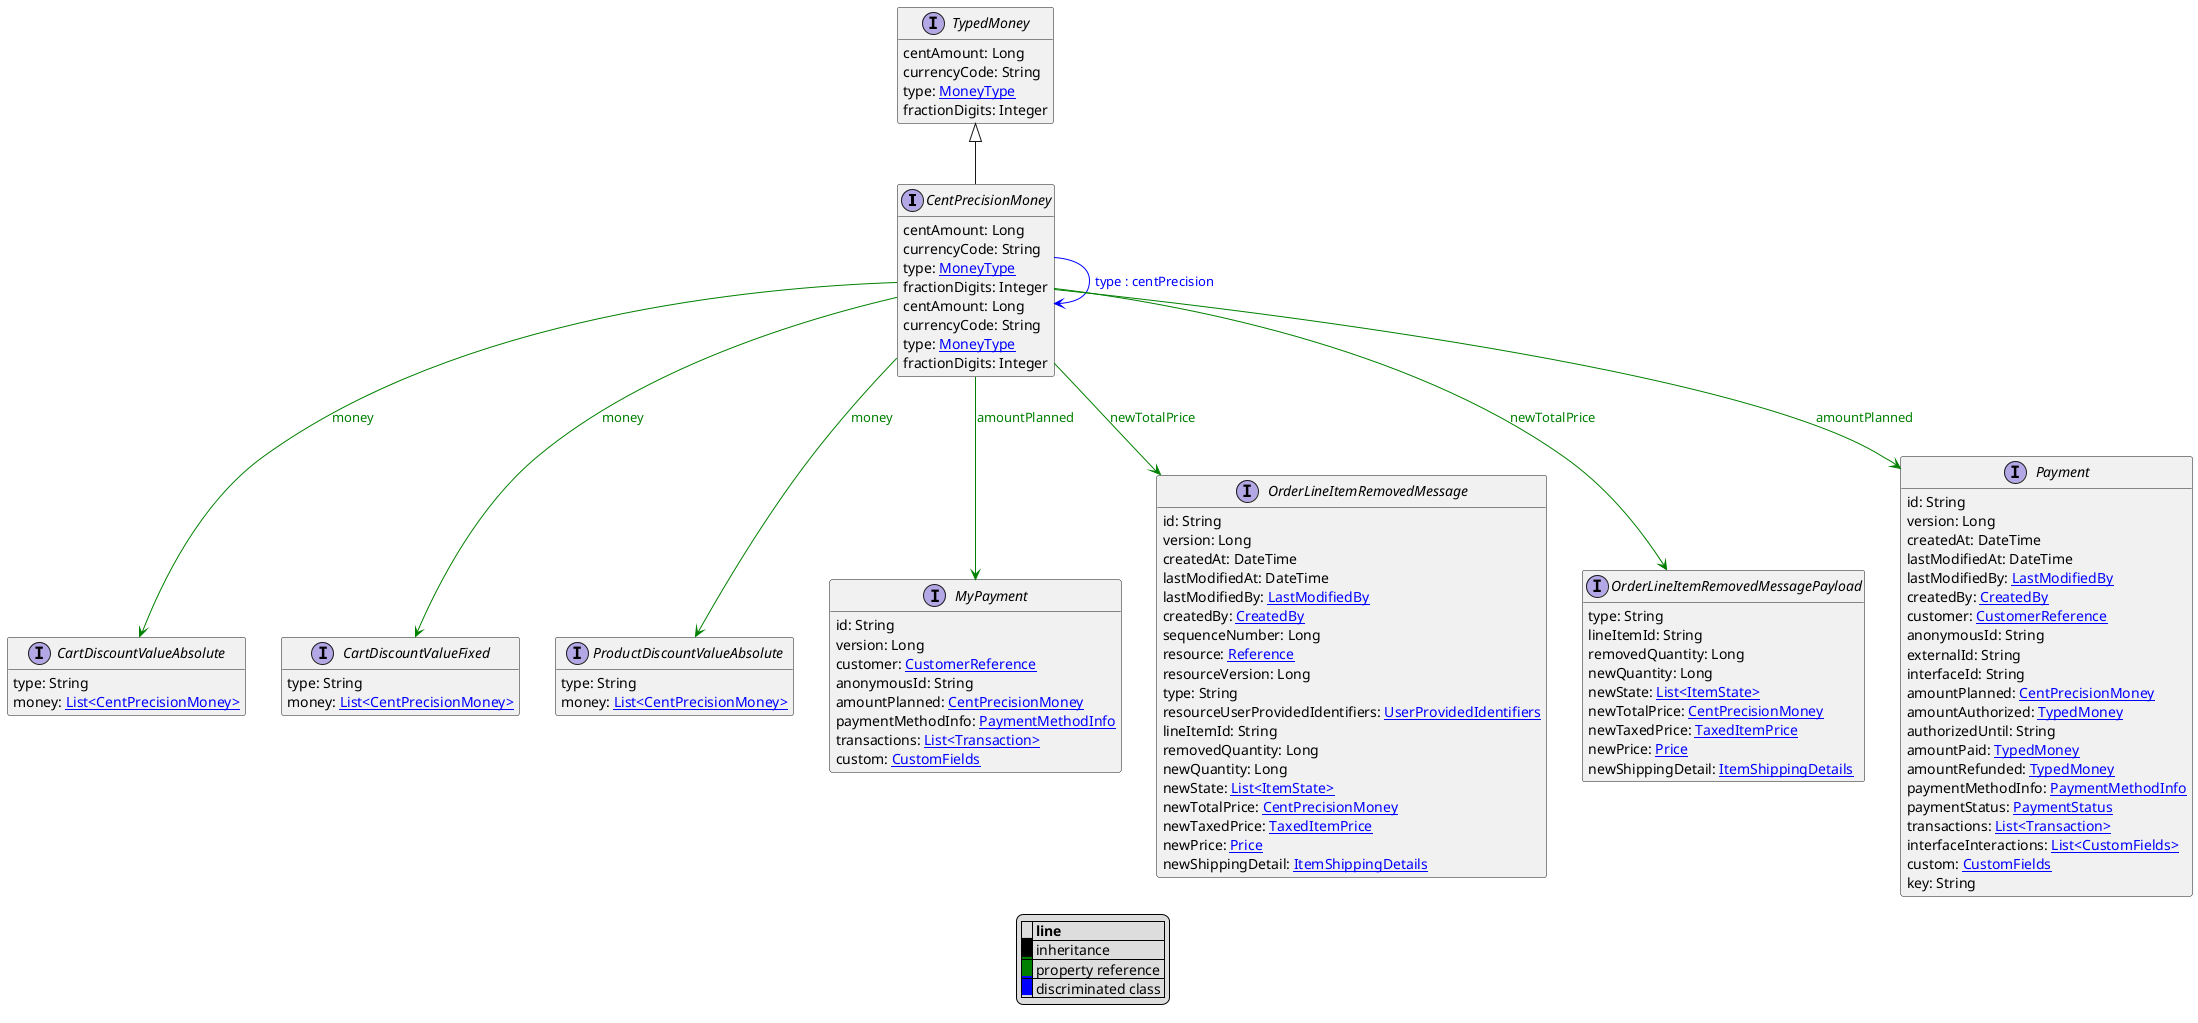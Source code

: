 @startuml

hide empty fields
hide empty methods
legend
|= |= line |
|<back:black>   </back>| inheritance |
|<back:green>   </back>| property reference |
|<back:blue>   </back>| discriminated class |
endlegend
interface CentPrecisionMoney [[CentPrecisionMoney.svg]] extends TypedMoney {
    centAmount: Long
    currencyCode: String
    type: [[MoneyType.svg MoneyType]]
    fractionDigits: Integer
}
interface TypedMoney [[TypedMoney.svg]]  {
    centAmount: Long
    currencyCode: String
    type: [[MoneyType.svg MoneyType]]
    fractionDigits: Integer
}

interface CentPrecisionMoney [[CentPrecisionMoney.svg]]  {
    centAmount: Long
    currencyCode: String
    type: [[MoneyType.svg MoneyType]]
    fractionDigits: Integer
}
interface CartDiscountValueAbsolute [[CartDiscountValueAbsolute.svg]]  {
    type: String
    money: [[CentPrecisionMoney.svg List<CentPrecisionMoney>]]
}
interface CartDiscountValueFixed [[CartDiscountValueFixed.svg]]  {
    type: String
    money: [[CentPrecisionMoney.svg List<CentPrecisionMoney>]]
}
interface ProductDiscountValueAbsolute [[ProductDiscountValueAbsolute.svg]]  {
    type: String
    money: [[CentPrecisionMoney.svg List<CentPrecisionMoney>]]
}
interface MyPayment [[MyPayment.svg]]  {
    id: String
    version: Long
    customer: [[CustomerReference.svg CustomerReference]]
    anonymousId: String
    amountPlanned: [[CentPrecisionMoney.svg CentPrecisionMoney]]
    paymentMethodInfo: [[PaymentMethodInfo.svg PaymentMethodInfo]]
    transactions: [[Transaction.svg List<Transaction>]]
    custom: [[CustomFields.svg CustomFields]]
}
interface OrderLineItemRemovedMessage [[OrderLineItemRemovedMessage.svg]]  {
    id: String
    version: Long
    createdAt: DateTime
    lastModifiedAt: DateTime
    lastModifiedBy: [[LastModifiedBy.svg LastModifiedBy]]
    createdBy: [[CreatedBy.svg CreatedBy]]
    sequenceNumber: Long
    resource: [[Reference.svg Reference]]
    resourceVersion: Long
    type: String
    resourceUserProvidedIdentifiers: [[UserProvidedIdentifiers.svg UserProvidedIdentifiers]]
    lineItemId: String
    removedQuantity: Long
    newQuantity: Long
    newState: [[ItemState.svg List<ItemState>]]
    newTotalPrice: [[CentPrecisionMoney.svg CentPrecisionMoney]]
    newTaxedPrice: [[TaxedItemPrice.svg TaxedItemPrice]]
    newPrice: [[Price.svg Price]]
    newShippingDetail: [[ItemShippingDetails.svg ItemShippingDetails]]
}
interface OrderLineItemRemovedMessagePayload [[OrderLineItemRemovedMessagePayload.svg]]  {
    type: String
    lineItemId: String
    removedQuantity: Long
    newQuantity: Long
    newState: [[ItemState.svg List<ItemState>]]
    newTotalPrice: [[CentPrecisionMoney.svg CentPrecisionMoney]]
    newTaxedPrice: [[TaxedItemPrice.svg TaxedItemPrice]]
    newPrice: [[Price.svg Price]]
    newShippingDetail: [[ItemShippingDetails.svg ItemShippingDetails]]
}
interface Payment [[Payment.svg]]  {
    id: String
    version: Long
    createdAt: DateTime
    lastModifiedAt: DateTime
    lastModifiedBy: [[LastModifiedBy.svg LastModifiedBy]]
    createdBy: [[CreatedBy.svg CreatedBy]]
    customer: [[CustomerReference.svg CustomerReference]]
    anonymousId: String
    externalId: String
    interfaceId: String
    amountPlanned: [[CentPrecisionMoney.svg CentPrecisionMoney]]
    amountAuthorized: [[TypedMoney.svg TypedMoney]]
    authorizedUntil: String
    amountPaid: [[TypedMoney.svg TypedMoney]]
    amountRefunded: [[TypedMoney.svg TypedMoney]]
    paymentMethodInfo: [[PaymentMethodInfo.svg PaymentMethodInfo]]
    paymentStatus: [[PaymentStatus.svg PaymentStatus]]
    transactions: [[Transaction.svg List<Transaction>]]
    interfaceInteractions: [[CustomFields.svg List<CustomFields>]]
    custom: [[CustomFields.svg CustomFields]]
    key: String
}
CentPrecisionMoney --> CentPrecisionMoney #blue;text:blue : "type : centPrecision"
CentPrecisionMoney --> CartDiscountValueAbsolute #green;text:green : "money"
CentPrecisionMoney --> CartDiscountValueFixed #green;text:green : "money"
CentPrecisionMoney --> ProductDiscountValueAbsolute #green;text:green : "money"
CentPrecisionMoney --> MyPayment #green;text:green : "amountPlanned"
CentPrecisionMoney --> OrderLineItemRemovedMessage #green;text:green : "newTotalPrice"
CentPrecisionMoney --> OrderLineItemRemovedMessagePayload #green;text:green : "newTotalPrice"
CentPrecisionMoney --> Payment #green;text:green : "amountPlanned"
@enduml
